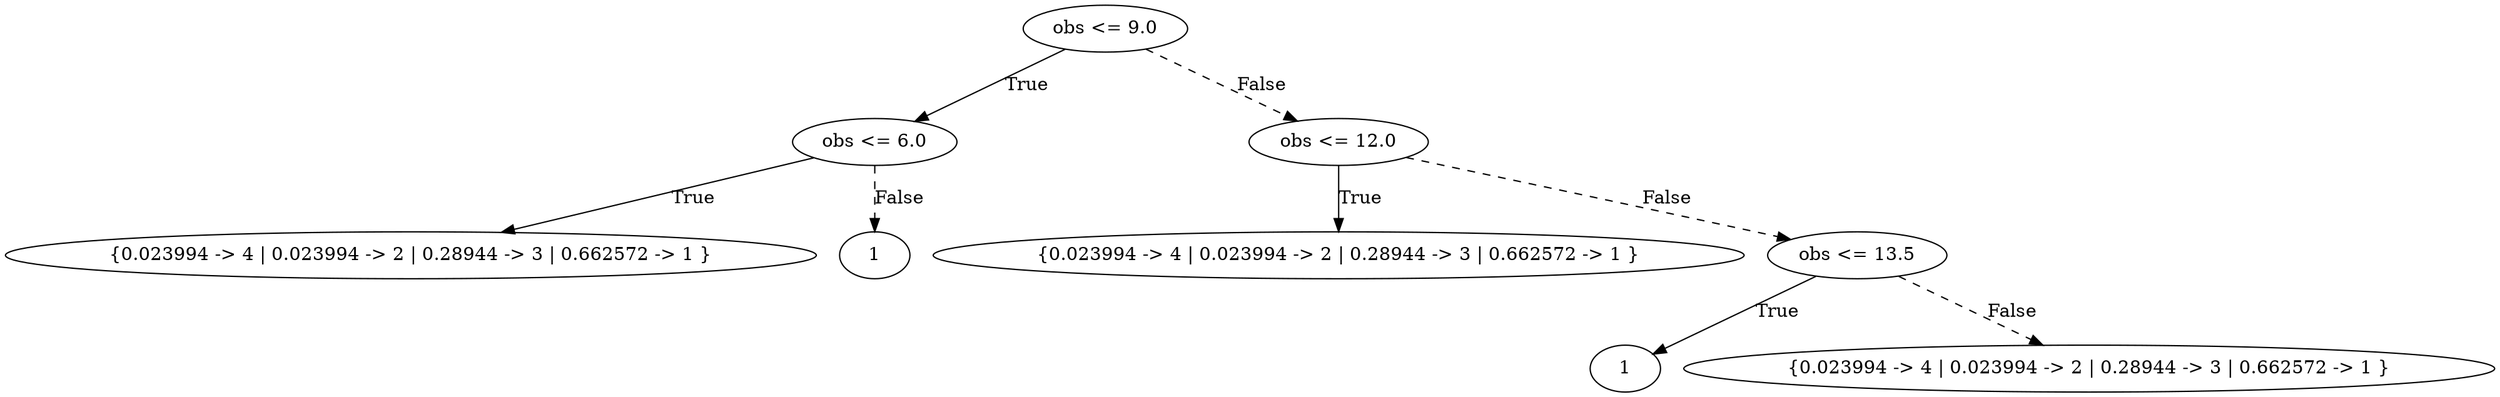 digraph {
0 [label="obs <= 9.0"];
1 [label="obs <= 6.0"];
2 [label="{0.023994 -> 4 | 0.023994 -> 2 | 0.28944 -> 3 | 0.662572 -> 1 }"];
1 -> 2 [label="True"];
3 [label="1"];
1 -> 3 [style="dashed", label="False"];
0 -> 1 [label="True"];
4 [label="obs <= 12.0"];
5 [label="{0.023994 -> 4 | 0.023994 -> 2 | 0.28944 -> 3 | 0.662572 -> 1 }"];
4 -> 5 [label="True"];
6 [label="obs <= 13.5"];
7 [label="1"];
6 -> 7 [label="True"];
8 [label="{0.023994 -> 4 | 0.023994 -> 2 | 0.28944 -> 3 | 0.662572 -> 1 }"];
6 -> 8 [style="dashed", label="False"];
4 -> 6 [style="dashed", label="False"];
0 -> 4 [style="dashed", label="False"];

}